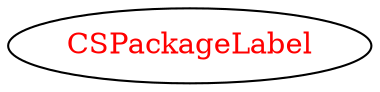 digraph dependencyGraph {
 concentrate=true;
 ranksep="2.0";
 rankdir="LR"; 
 splines="ortho";
"CSPackageLabel" [fontcolor="red"];
}